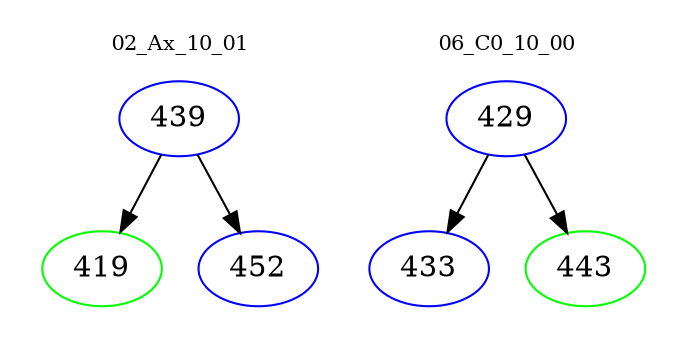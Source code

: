 digraph{
subgraph cluster_0 {
color = white
label = "02_Ax_10_01";
fontsize=10;
T0_439 [label="439", color="blue"]
T0_439 -> T0_419 [color="black"]
T0_419 [label="419", color="green"]
T0_439 -> T0_452 [color="black"]
T0_452 [label="452", color="blue"]
}
subgraph cluster_1 {
color = white
label = "06_C0_10_00";
fontsize=10;
T1_429 [label="429", color="blue"]
T1_429 -> T1_433 [color="black"]
T1_433 [label="433", color="blue"]
T1_429 -> T1_443 [color="black"]
T1_443 [label="443", color="green"]
}
}
